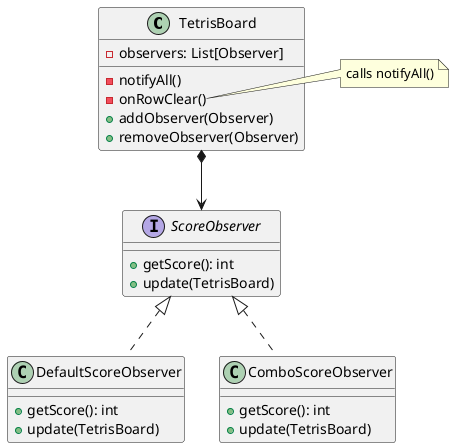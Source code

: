 @startuml


class TetrisBoard {
- notifyAll()
- onRowClear()
- observers: List[Observer]
+ addObserver(Observer)
+ removeObserver(Observer)
}

note right of TetrisBoard::onRowClear
calls notifyAll()
end note

interface ScoreObserver {
+ getScore(): int
+ update(TetrisBoard)
}

class DefaultScoreObserver {
+ getScore(): int
+ update(TetrisBoard)
}

class ComboScoreObserver {
+ getScore(): int
+ update(TetrisBoard)
}


TetrisBoard *--> ScoreObserver
ScoreObserver <|.. DefaultScoreObserver
ScoreObserver <|.. ComboScoreObserver

@enduml